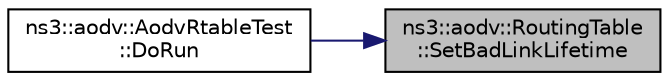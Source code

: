 digraph "ns3::aodv::RoutingTable::SetBadLinkLifetime"
{
 // LATEX_PDF_SIZE
  edge [fontname="Helvetica",fontsize="10",labelfontname="Helvetica",labelfontsize="10"];
  node [fontname="Helvetica",fontsize="10",shape=record];
  rankdir="RL";
  Node1 [label="ns3::aodv::RoutingTable\l::SetBadLinkLifetime",height=0.2,width=0.4,color="black", fillcolor="grey75", style="filled", fontcolor="black",tooltip="The routing table."];
  Node1 -> Node2 [dir="back",color="midnightblue",fontsize="10",style="solid",fontname="Helvetica"];
  Node2 [label="ns3::aodv::AodvRtableTest\l::DoRun",height=0.2,width=0.4,color="black", fillcolor="white", style="filled",URL="$structns3_1_1aodv_1_1_aodv_rtable_test.html#a9eb10e0a4367097b064fe9875d21e329",tooltip="Implementation to actually run this TestCase."];
}
